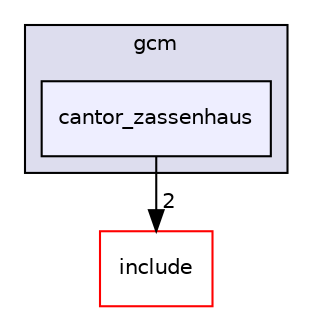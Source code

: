 digraph "src/gcm/cantor_zassenhaus" {
  compound=true
  node [ fontsize="10", fontname="Helvetica"];
  edge [ labelfontsize="10", labelfontname="Helvetica"];
  subgraph clusterdir_f9b77f2be90c46d9280ca651af0cfd71 {
    graph [ bgcolor="#ddddee", pencolor="black", label="gcm" fontname="Helvetica", fontsize="10", URL="dir_f9b77f2be90c46d9280ca651af0cfd71.html"]
  dir_8636d2097c1999988547985849b0791f [shape=box, label="cantor_zassenhaus", style="filled", fillcolor="#eeeeff", pencolor="black", URL="dir_8636d2097c1999988547985849b0791f.html"];
  }
  dir_d44c64559bbebec7f509842c48db8b23 [shape=box label="include" fillcolor="white" style="filled" color="red" URL="dir_d44c64559bbebec7f509842c48db8b23.html"];
  dir_8636d2097c1999988547985849b0791f->dir_d44c64559bbebec7f509842c48db8b23 [headlabel="2", labeldistance=1.5 headhref="dir_000010_000002.html"];
}
